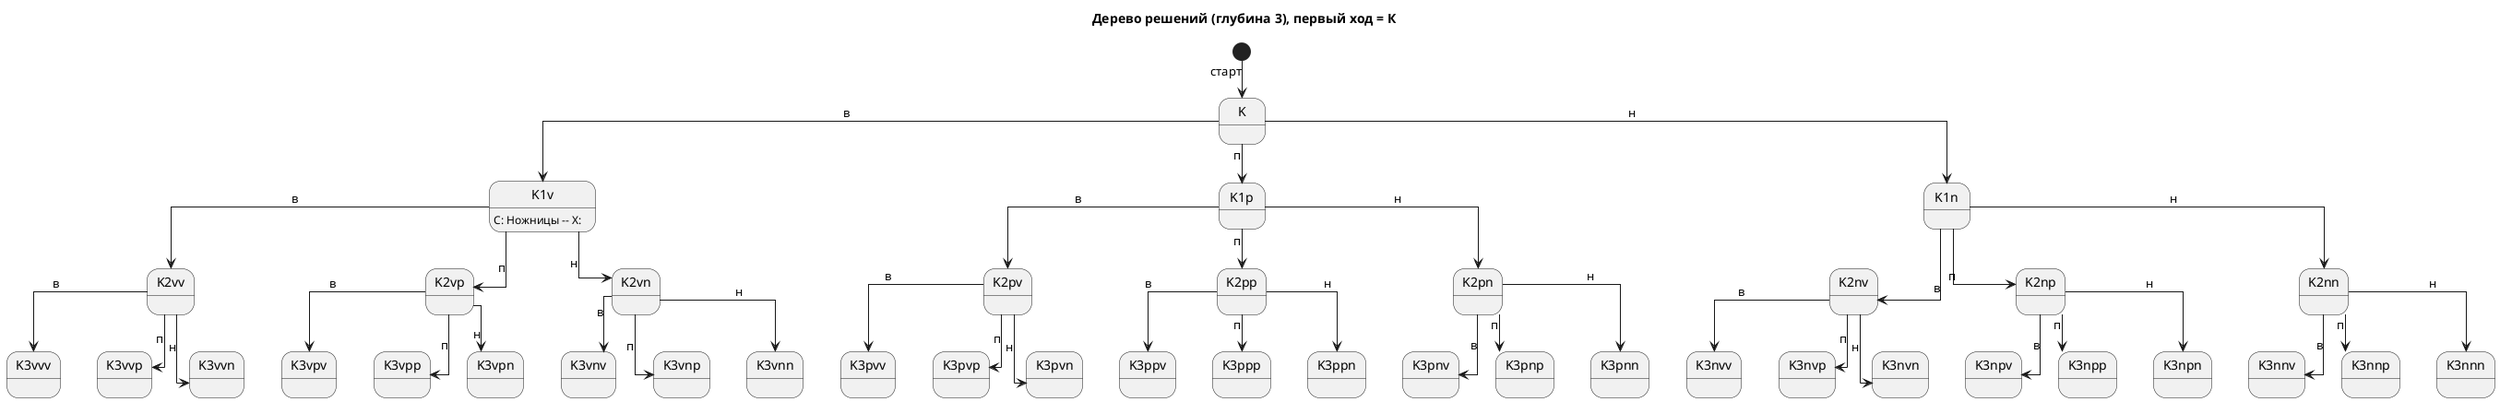 @startuml
title Дерево решений (глубина 3), первый ход = К

' Для наглядности можно добавить стилизацию
skinparam linetype ortho
skinparam ranksep 40
skinparam nodesep 40

' Стартовая псевдовершина
[*] --> K : старт

' Первый уровень (после 1-го раунда)
K --> K1v : в
K --> K1p : п
K --> K1n : н

K1v: С: Ножницы -- Х:  
' Второй уровень (после 2-го раунда)
K1v --> K2vv : в
K1v --> K2vp : п
K1v --> K2vn : н

K1p --> K2pv : в
K1p --> K2pp : п
K1p --> K2pn : н

K1n --> K2nv : в
K1n --> K2np : п
K1n --> K2nn : н

' Третий уровень (после 3-го раунда)
K2vv --> K3vvv : в
K2vv --> K3vvp : п
K2vv --> K3vvn : н

K2vp --> K3vpv : в
K2vp --> K3vpp : п
K2vp --> K3vpn : н

K2vn --> K3vnv : в
K2vn --> K3vnp : п
K2vn --> K3vnn : н

K2pv --> K3pvv : в
K2pv --> K3pvp : п
K2pv --> K3pvn : н

K2pp --> K3ppv : в
K2pp --> K3ppp : п
K2pp --> K3ppn : н

K2pn --> K3pnv : в
K2pn --> K3pnp : п
K2pn --> K3pnn : н

K2nv --> K3nvv : в
K2nv --> K3nvp : п
K2nv --> K3nvn : н

K2np --> K3npv : в
K2np --> K3npp : п
K2np --> K3npn : н

K2nn --> K3nnv : в
K2nn --> K3nnp : п
K2nn --> K3nnn : н

@enduml
